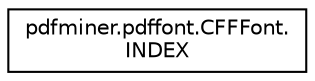 digraph "Graphical Class Hierarchy"
{
 // LATEX_PDF_SIZE
  edge [fontname="Helvetica",fontsize="10",labelfontname="Helvetica",labelfontsize="10"];
  node [fontname="Helvetica",fontsize="10",shape=record];
  rankdir="LR";
  Node0 [label="pdfminer.pdffont.CFFFont.\lINDEX",height=0.2,width=0.4,color="black", fillcolor="white", style="filled",URL="$classpdfminer_1_1pdffont_1_1CFFFont_1_1INDEX.html",tooltip=" "];
}
